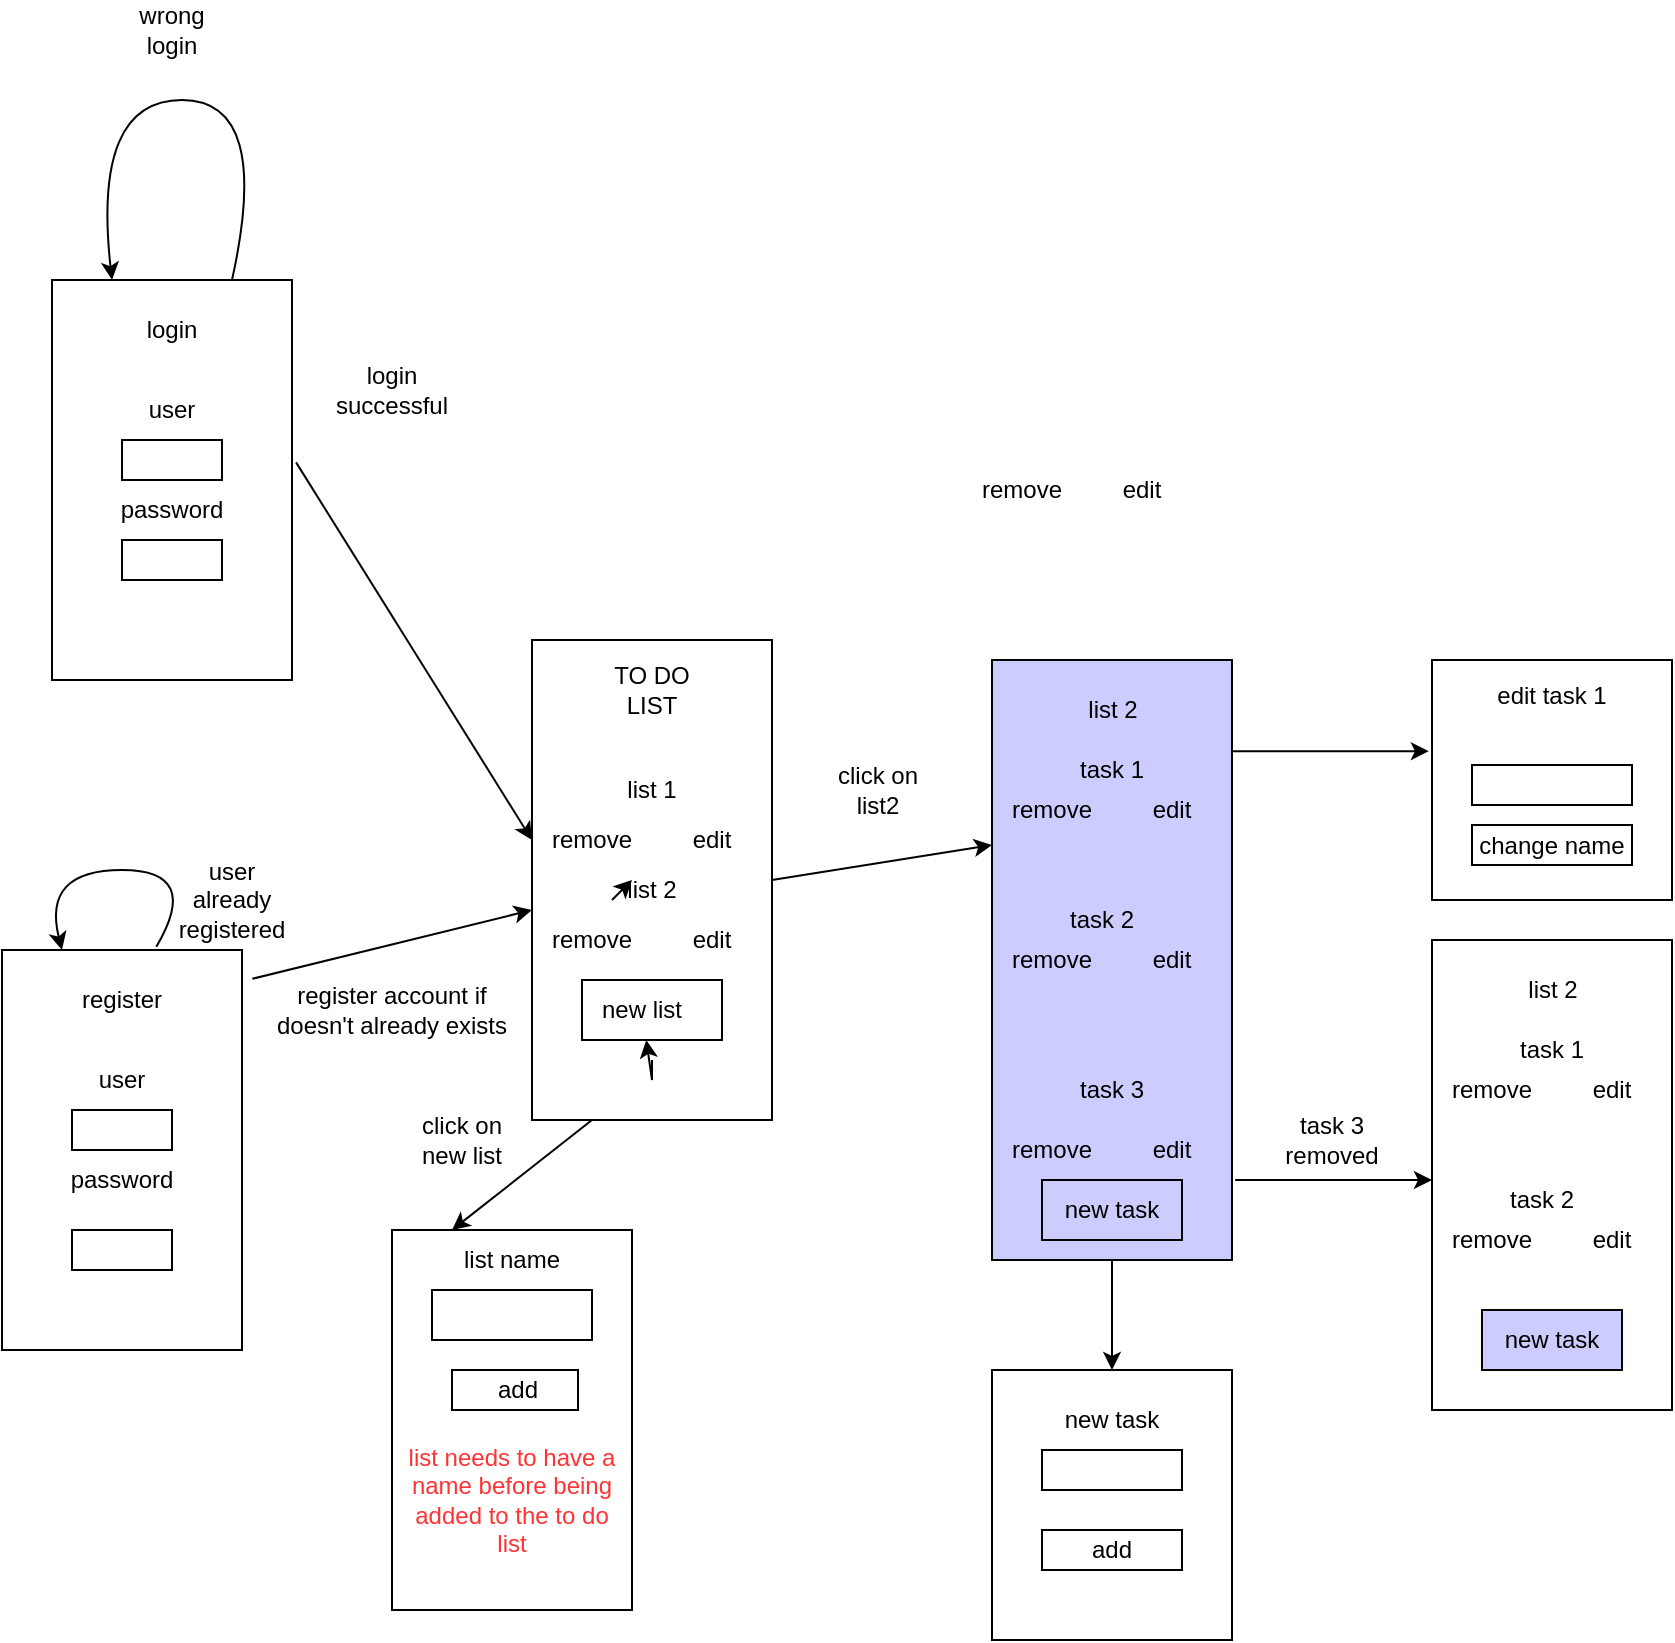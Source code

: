 <mxfile version="20.5.1" type="github">
  <diagram id="prtHgNgQTEPvFCAcTncT" name="Page-1">
    <mxGraphModel dx="1038" dy="1748" grid="1" gridSize="10" guides="1" tooltips="1" connect="1" arrows="1" fold="1" page="1" pageScale="1" pageWidth="827" pageHeight="1169" math="0" shadow="0">
      <root>
        <mxCell id="0" />
        <mxCell id="1" parent="0" />
        <mxCell id="h8qzJcYPZAnJOUNbfXsu-2" value="" style="rounded=0;whiteSpace=wrap;html=1;" vertex="1" parent="1">
          <mxGeometry x="280" y="-560" width="120" height="240" as="geometry" />
        </mxCell>
        <mxCell id="h8qzJcYPZAnJOUNbfXsu-3" value="TO DO LIST" style="text;html=1;strokeColor=none;fillColor=none;align=center;verticalAlign=middle;whiteSpace=wrap;rounded=0;" vertex="1" parent="1">
          <mxGeometry x="310" y="-550" width="60" height="30" as="geometry" />
        </mxCell>
        <mxCell id="h8qzJcYPZAnJOUNbfXsu-4" value="list 1" style="text;html=1;strokeColor=none;fillColor=none;align=center;verticalAlign=middle;whiteSpace=wrap;rounded=0;" vertex="1" parent="1">
          <mxGeometry x="310" y="-500" width="60" height="30" as="geometry" />
        </mxCell>
        <mxCell id="h8qzJcYPZAnJOUNbfXsu-5" value="list 2&lt;br&gt;" style="text;html=1;strokeColor=none;fillColor=none;align=center;verticalAlign=middle;whiteSpace=wrap;rounded=0;" vertex="1" parent="1">
          <mxGeometry x="310" y="-450" width="60" height="30" as="geometry" />
        </mxCell>
        <mxCell id="h8qzJcYPZAnJOUNbfXsu-6" value="" style="endArrow=classic;html=1;rounded=0;" edge="1" parent="1">
          <mxGeometry width="50" height="50" relative="1" as="geometry">
            <mxPoint x="320" y="-430" as="sourcePoint" />
            <mxPoint x="330" y="-440" as="targetPoint" />
          </mxGeometry>
        </mxCell>
        <mxCell id="h8qzJcYPZAnJOUNbfXsu-7" value="" style="rounded=0;whiteSpace=wrap;html=1;fillColor=#CCCCFF;" vertex="1" parent="1">
          <mxGeometry x="510" y="-550" width="120" height="300" as="geometry" />
        </mxCell>
        <mxCell id="h8qzJcYPZAnJOUNbfXsu-9" value="list 2&lt;br&gt;" style="text;html=1;align=center;verticalAlign=middle;resizable=0;points=[];autosize=1;strokeColor=none;fillColor=none;" vertex="1" parent="1">
          <mxGeometry x="545" y="-540" width="50" height="30" as="geometry" />
        </mxCell>
        <mxCell id="h8qzJcYPZAnJOUNbfXsu-10" value="task 1" style="text;html=1;strokeColor=none;fillColor=none;align=center;verticalAlign=middle;whiteSpace=wrap;rounded=0;" vertex="1" parent="1">
          <mxGeometry x="540" y="-510" width="60" height="30" as="geometry" />
        </mxCell>
        <mxCell id="h8qzJcYPZAnJOUNbfXsu-11" value="task 2" style="text;html=1;strokeColor=none;fillColor=none;align=center;verticalAlign=middle;whiteSpace=wrap;rounded=0;" vertex="1" parent="1">
          <mxGeometry x="535" y="-435" width="60" height="30" as="geometry" />
        </mxCell>
        <mxCell id="h8qzJcYPZAnJOUNbfXsu-12" value="task 3" style="text;html=1;strokeColor=none;fillColor=none;align=center;verticalAlign=middle;whiteSpace=wrap;rounded=0;" vertex="1" parent="1">
          <mxGeometry x="540" y="-350" width="60" height="30" as="geometry" />
        </mxCell>
        <mxCell id="h8qzJcYPZAnJOUNbfXsu-14" value="" style="endArrow=classic;html=1;rounded=0;exitX=1;exitY=0.5;exitDx=0;exitDy=0;entryX=0;entryY=0.75;entryDx=0;entryDy=0;" edge="1" parent="1" source="h8qzJcYPZAnJOUNbfXsu-2">
          <mxGeometry width="50" height="50" relative="1" as="geometry">
            <mxPoint x="590" y="-270" as="sourcePoint" />
            <mxPoint x="510" y="-457.5" as="targetPoint" />
          </mxGeometry>
        </mxCell>
        <mxCell id="h8qzJcYPZAnJOUNbfXsu-16" value="" style="rounded=0;whiteSpace=wrap;html=1;" vertex="1" parent="1">
          <mxGeometry x="40" y="-740" width="120" height="200" as="geometry" />
        </mxCell>
        <mxCell id="h8qzJcYPZAnJOUNbfXsu-17" value="login" style="text;html=1;strokeColor=none;fillColor=none;align=center;verticalAlign=middle;whiteSpace=wrap;rounded=0;" vertex="1" parent="1">
          <mxGeometry x="70" y="-730" width="60" height="30" as="geometry" />
        </mxCell>
        <mxCell id="h8qzJcYPZAnJOUNbfXsu-18" value="user&lt;br&gt;" style="text;html=1;strokeColor=none;fillColor=none;align=center;verticalAlign=middle;whiteSpace=wrap;rounded=0;" vertex="1" parent="1">
          <mxGeometry x="70" y="-690" width="60" height="30" as="geometry" />
        </mxCell>
        <mxCell id="h8qzJcYPZAnJOUNbfXsu-19" value="password&lt;br&gt;" style="text;html=1;strokeColor=none;fillColor=none;align=center;verticalAlign=middle;whiteSpace=wrap;rounded=0;" vertex="1" parent="1">
          <mxGeometry x="70" y="-640" width="60" height="30" as="geometry" />
        </mxCell>
        <mxCell id="h8qzJcYPZAnJOUNbfXsu-20" value="" style="rounded=0;whiteSpace=wrap;html=1;" vertex="1" parent="1">
          <mxGeometry x="75" y="-660" width="50" height="20" as="geometry" />
        </mxCell>
        <mxCell id="h8qzJcYPZAnJOUNbfXsu-21" value="" style="rounded=0;whiteSpace=wrap;html=1;" vertex="1" parent="1">
          <mxGeometry x="75" y="-610" width="50" height="20" as="geometry" />
        </mxCell>
        <mxCell id="h8qzJcYPZAnJOUNbfXsu-22" value="" style="endArrow=classic;html=1;rounded=0;exitX=1.017;exitY=0.456;exitDx=0;exitDy=0;exitPerimeter=0;" edge="1" parent="1" source="h8qzJcYPZAnJOUNbfXsu-16">
          <mxGeometry width="50" height="50" relative="1" as="geometry">
            <mxPoint x="350" y="-270" as="sourcePoint" />
            <mxPoint x="280" y="-460" as="targetPoint" />
          </mxGeometry>
        </mxCell>
        <mxCell id="h8qzJcYPZAnJOUNbfXsu-23" value="login successful" style="text;html=1;strokeColor=none;fillColor=none;align=center;verticalAlign=middle;whiteSpace=wrap;rounded=0;" vertex="1" parent="1">
          <mxGeometry x="180" y="-700" width="60" height="30" as="geometry" />
        </mxCell>
        <mxCell id="h8qzJcYPZAnJOUNbfXsu-25" value="" style="rounded=0;whiteSpace=wrap;html=1;" vertex="1" parent="1">
          <mxGeometry x="15" y="-405" width="120" height="200" as="geometry" />
        </mxCell>
        <mxCell id="h8qzJcYPZAnJOUNbfXsu-26" value="register&lt;br&gt;" style="text;html=1;strokeColor=none;fillColor=none;align=center;verticalAlign=middle;whiteSpace=wrap;rounded=0;" vertex="1" parent="1">
          <mxGeometry x="45" y="-395" width="60" height="30" as="geometry" />
        </mxCell>
        <mxCell id="h8qzJcYPZAnJOUNbfXsu-27" value="user&lt;br&gt;" style="text;html=1;strokeColor=none;fillColor=none;align=center;verticalAlign=middle;whiteSpace=wrap;rounded=0;" vertex="1" parent="1">
          <mxGeometry x="45" y="-355" width="60" height="30" as="geometry" />
        </mxCell>
        <mxCell id="h8qzJcYPZAnJOUNbfXsu-28" value="password&lt;br&gt;" style="text;html=1;strokeColor=none;fillColor=none;align=center;verticalAlign=middle;whiteSpace=wrap;rounded=0;" vertex="1" parent="1">
          <mxGeometry x="45" y="-305" width="60" height="30" as="geometry" />
        </mxCell>
        <mxCell id="h8qzJcYPZAnJOUNbfXsu-29" value="" style="rounded=0;whiteSpace=wrap;html=1;" vertex="1" parent="1">
          <mxGeometry x="50" y="-325" width="50" height="20" as="geometry" />
        </mxCell>
        <mxCell id="h8qzJcYPZAnJOUNbfXsu-30" value="" style="rounded=0;whiteSpace=wrap;html=1;" vertex="1" parent="1">
          <mxGeometry x="50" y="-265" width="50" height="20" as="geometry" />
        </mxCell>
        <mxCell id="h8qzJcYPZAnJOUNbfXsu-31" value="" style="curved=1;endArrow=classic;html=1;rounded=0;exitX=0.75;exitY=0;exitDx=0;exitDy=0;entryX=0.25;entryY=0;entryDx=0;entryDy=0;" edge="1" parent="1" source="h8qzJcYPZAnJOUNbfXsu-16" target="h8qzJcYPZAnJOUNbfXsu-16">
          <mxGeometry width="50" height="50" relative="1" as="geometry">
            <mxPoint x="350" y="-480" as="sourcePoint" />
            <mxPoint x="400" y="-530" as="targetPoint" />
            <Array as="points">
              <mxPoint x="150" y="-830" />
              <mxPoint x="60" y="-830" />
            </Array>
          </mxGeometry>
        </mxCell>
        <mxCell id="h8qzJcYPZAnJOUNbfXsu-32" value="wrong login" style="text;html=1;strokeColor=none;fillColor=none;align=center;verticalAlign=middle;whiteSpace=wrap;rounded=0;" vertex="1" parent="1">
          <mxGeometry x="70" y="-880" width="60" height="30" as="geometry" />
        </mxCell>
        <mxCell id="h8qzJcYPZAnJOUNbfXsu-33" value="" style="endArrow=classic;html=1;rounded=0;exitX=1.043;exitY=0.072;exitDx=0;exitDy=0;exitPerimeter=0;entryX=0;entryY=0;entryDx=0;entryDy=0;" edge="1" parent="1" source="h8qzJcYPZAnJOUNbfXsu-25" target="h8qzJcYPZAnJOUNbfXsu-67">
          <mxGeometry width="50" height="50" relative="1" as="geometry">
            <mxPoint x="350" y="-230" as="sourcePoint" />
            <mxPoint x="400" y="-280" as="targetPoint" />
          </mxGeometry>
        </mxCell>
        <mxCell id="h8qzJcYPZAnJOUNbfXsu-34" value="register account if doesn&#39;t already exists" style="text;html=1;strokeColor=none;fillColor=none;align=center;verticalAlign=middle;whiteSpace=wrap;rounded=0;" vertex="1" parent="1">
          <mxGeometry x="150" y="-390" width="120" height="30" as="geometry" />
        </mxCell>
        <mxCell id="h8qzJcYPZAnJOUNbfXsu-35" value="" style="curved=1;endArrow=classic;html=1;rounded=0;exitX=0.643;exitY=-0.008;exitDx=0;exitDy=0;exitPerimeter=0;entryX=0.25;entryY=0;entryDx=0;entryDy=0;" edge="1" parent="1" source="h8qzJcYPZAnJOUNbfXsu-25" target="h8qzJcYPZAnJOUNbfXsu-25">
          <mxGeometry width="50" height="50" relative="1" as="geometry">
            <mxPoint x="325" y="-375" as="sourcePoint" />
            <mxPoint x="375" y="-425" as="targetPoint" />
            <Array as="points">
              <mxPoint x="115" y="-445" />
              <mxPoint x="35" y="-445" />
            </Array>
          </mxGeometry>
        </mxCell>
        <mxCell id="h8qzJcYPZAnJOUNbfXsu-36" value="user already registered&lt;br&gt;" style="text;html=1;strokeColor=none;fillColor=none;align=center;verticalAlign=middle;whiteSpace=wrap;rounded=0;" vertex="1" parent="1">
          <mxGeometry x="100" y="-445" width="60" height="30" as="geometry" />
        </mxCell>
        <mxCell id="h8qzJcYPZAnJOUNbfXsu-40" value="remove" style="text;html=1;strokeColor=none;fillColor=none;align=center;verticalAlign=middle;whiteSpace=wrap;rounded=0;" vertex="1" parent="1">
          <mxGeometry x="495" y="-650" width="60" height="30" as="geometry" />
        </mxCell>
        <mxCell id="h8qzJcYPZAnJOUNbfXsu-41" value="edit&lt;br&gt;" style="text;html=1;strokeColor=none;fillColor=none;align=center;verticalAlign=middle;whiteSpace=wrap;rounded=0;" vertex="1" parent="1">
          <mxGeometry x="555" y="-650" width="60" height="30" as="geometry" />
        </mxCell>
        <mxCell id="h8qzJcYPZAnJOUNbfXsu-50" value="" style="rounded=0;whiteSpace=wrap;html=1;" vertex="1" parent="1">
          <mxGeometry x="305" y="-390" width="70" height="30" as="geometry" />
        </mxCell>
        <mxCell id="h8qzJcYPZAnJOUNbfXsu-51" value="new list" style="text;html=1;strokeColor=none;fillColor=none;align=center;verticalAlign=middle;whiteSpace=wrap;rounded=0;" vertex="1" parent="1">
          <mxGeometry x="305" y="-390" width="60" height="30" as="geometry" />
        </mxCell>
        <mxCell id="h8qzJcYPZAnJOUNbfXsu-53" value="" style="endArrow=classic;html=1;rounded=0;" edge="1" parent="1" target="h8qzJcYPZAnJOUNbfXsu-51">
          <mxGeometry width="50" height="50" relative="1" as="geometry">
            <mxPoint x="340" y="-350" as="sourcePoint" />
            <mxPoint x="310" y="-290" as="targetPoint" />
            <Array as="points">
              <mxPoint x="340" y="-340" />
            </Array>
          </mxGeometry>
        </mxCell>
        <mxCell id="h8qzJcYPZAnJOUNbfXsu-56" value="" style="endArrow=classic;html=1;rounded=0;exitX=0.25;exitY=1;exitDx=0;exitDy=0;entryX=0.25;entryY=0;entryDx=0;entryDy=0;" edge="1" parent="1" source="h8qzJcYPZAnJOUNbfXsu-2" target="h8qzJcYPZAnJOUNbfXsu-57">
          <mxGeometry width="50" height="50" relative="1" as="geometry">
            <mxPoint x="630" y="-382.5" as="sourcePoint" />
            <mxPoint x="390" y="-270" as="targetPoint" />
          </mxGeometry>
        </mxCell>
        <mxCell id="h8qzJcYPZAnJOUNbfXsu-57" value="" style="rounded=0;whiteSpace=wrap;html=1;" vertex="1" parent="1">
          <mxGeometry x="210" y="-265" width="120" height="190" as="geometry" />
        </mxCell>
        <mxCell id="h8qzJcYPZAnJOUNbfXsu-58" value="" style="rounded=0;whiteSpace=wrap;html=1;" vertex="1" parent="1">
          <mxGeometry x="230" y="-235" width="80" height="25" as="geometry" />
        </mxCell>
        <mxCell id="h8qzJcYPZAnJOUNbfXsu-59" value="list name" style="text;html=1;strokeColor=none;fillColor=none;align=center;verticalAlign=middle;whiteSpace=wrap;rounded=0;" vertex="1" parent="1">
          <mxGeometry x="240" y="-265" width="60" height="30" as="geometry" />
        </mxCell>
        <mxCell id="h8qzJcYPZAnJOUNbfXsu-61" value="" style="rounded=0;whiteSpace=wrap;html=1;" vertex="1" parent="1">
          <mxGeometry x="240" y="-195" width="63" height="20" as="geometry" />
        </mxCell>
        <mxCell id="h8qzJcYPZAnJOUNbfXsu-62" value="add" style="text;html=1;strokeColor=none;fillColor=none;align=center;verticalAlign=middle;whiteSpace=wrap;rounded=0;" vertex="1" parent="1">
          <mxGeometry x="243" y="-200" width="60" height="30" as="geometry" />
        </mxCell>
        <mxCell id="h8qzJcYPZAnJOUNbfXsu-63" value="&lt;font color=&quot;#ff3333&quot;&gt;list&amp;nbsp;needs to have a name before being added to the to do list&lt;/font&gt;" style="text;html=1;strokeColor=none;fillColor=none;align=center;verticalAlign=middle;whiteSpace=wrap;rounded=0;" vertex="1" parent="1">
          <mxGeometry x="215" y="-145" width="110" height="30" as="geometry" />
        </mxCell>
        <mxCell id="h8qzJcYPZAnJOUNbfXsu-65" value="remove" style="text;html=1;strokeColor=none;fillColor=none;align=center;verticalAlign=middle;whiteSpace=wrap;rounded=0;" vertex="1" parent="1">
          <mxGeometry x="280" y="-475" width="60" height="30" as="geometry" />
        </mxCell>
        <mxCell id="h8qzJcYPZAnJOUNbfXsu-66" value="edit&lt;br&gt;" style="text;html=1;strokeColor=none;fillColor=none;align=center;verticalAlign=middle;whiteSpace=wrap;rounded=0;" vertex="1" parent="1">
          <mxGeometry x="340" y="-475" width="60" height="30" as="geometry" />
        </mxCell>
        <mxCell id="h8qzJcYPZAnJOUNbfXsu-67" value="remove" style="text;html=1;strokeColor=none;fillColor=none;align=center;verticalAlign=middle;whiteSpace=wrap;rounded=0;" vertex="1" parent="1">
          <mxGeometry x="280" y="-425" width="60" height="30" as="geometry" />
        </mxCell>
        <mxCell id="h8qzJcYPZAnJOUNbfXsu-68" value="edit&lt;br&gt;" style="text;html=1;strokeColor=none;fillColor=none;align=center;verticalAlign=middle;whiteSpace=wrap;rounded=0;" vertex="1" parent="1">
          <mxGeometry x="340" y="-425" width="60" height="30" as="geometry" />
        </mxCell>
        <mxCell id="h8qzJcYPZAnJOUNbfXsu-69" value="click on list2" style="text;html=1;strokeColor=none;fillColor=none;align=center;verticalAlign=middle;whiteSpace=wrap;rounded=0;fontColor=#000000;" vertex="1" parent="1">
          <mxGeometry x="423" y="-500" width="60" height="30" as="geometry" />
        </mxCell>
        <mxCell id="h8qzJcYPZAnJOUNbfXsu-70" value="click on new list" style="text;html=1;strokeColor=none;fillColor=none;align=center;verticalAlign=middle;whiteSpace=wrap;rounded=0;fontColor=#000000;" vertex="1" parent="1">
          <mxGeometry x="215" y="-325" width="60" height="30" as="geometry" />
        </mxCell>
        <mxCell id="h8qzJcYPZAnJOUNbfXsu-72" value="remove" style="text;html=1;strokeColor=none;fillColor=none;align=center;verticalAlign=middle;whiteSpace=wrap;rounded=0;" vertex="1" parent="1">
          <mxGeometry x="510" y="-490" width="60" height="30" as="geometry" />
        </mxCell>
        <mxCell id="h8qzJcYPZAnJOUNbfXsu-73" value="edit&lt;br&gt;" style="text;html=1;strokeColor=none;fillColor=none;align=center;verticalAlign=middle;whiteSpace=wrap;rounded=0;" vertex="1" parent="1">
          <mxGeometry x="570" y="-490" width="60" height="30" as="geometry" />
        </mxCell>
        <mxCell id="h8qzJcYPZAnJOUNbfXsu-74" value="remove" style="text;html=1;strokeColor=none;fillColor=none;align=center;verticalAlign=middle;whiteSpace=wrap;rounded=0;" vertex="1" parent="1">
          <mxGeometry x="510" y="-415" width="60" height="30" as="geometry" />
        </mxCell>
        <mxCell id="h8qzJcYPZAnJOUNbfXsu-75" value="edit&lt;br&gt;" style="text;html=1;strokeColor=none;fillColor=none;align=center;verticalAlign=middle;whiteSpace=wrap;rounded=0;" vertex="1" parent="1">
          <mxGeometry x="570" y="-415" width="60" height="30" as="geometry" />
        </mxCell>
        <mxCell id="h8qzJcYPZAnJOUNbfXsu-76" value="remove" style="text;html=1;strokeColor=none;fillColor=none;align=center;verticalAlign=middle;whiteSpace=wrap;rounded=0;" vertex="1" parent="1">
          <mxGeometry x="510" y="-320" width="60" height="30" as="geometry" />
        </mxCell>
        <mxCell id="h8qzJcYPZAnJOUNbfXsu-77" value="edit&lt;br&gt;" style="text;html=1;strokeColor=none;fillColor=none;align=center;verticalAlign=middle;whiteSpace=wrap;rounded=0;" vertex="1" parent="1">
          <mxGeometry x="570" y="-320" width="60" height="30" as="geometry" />
        </mxCell>
        <mxCell id="h8qzJcYPZAnJOUNbfXsu-79" value="" style="rounded=0;whiteSpace=wrap;html=1;fontColor=#000000;fillColor=#CCCCFF;" vertex="1" parent="1">
          <mxGeometry x="535" y="-290" width="70" height="30" as="geometry" />
        </mxCell>
        <mxCell id="h8qzJcYPZAnJOUNbfXsu-80" value="new task" style="text;html=1;strokeColor=none;fillColor=none;align=center;verticalAlign=middle;whiteSpace=wrap;rounded=0;fontColor=#000000;" vertex="1" parent="1">
          <mxGeometry x="540" y="-290" width="60" height="30" as="geometry" />
        </mxCell>
        <mxCell id="h8qzJcYPZAnJOUNbfXsu-81" value="" style="endArrow=classic;html=1;rounded=0;fontColor=#000000;exitX=1;exitY=0.152;exitDx=0;exitDy=0;exitPerimeter=0;entryX=-0.013;entryY=0.38;entryDx=0;entryDy=0;entryPerimeter=0;" edge="1" parent="1" source="h8qzJcYPZAnJOUNbfXsu-7" target="h8qzJcYPZAnJOUNbfXsu-82">
          <mxGeometry width="50" height="50" relative="1" as="geometry">
            <mxPoint x="470" y="-310" as="sourcePoint" />
            <mxPoint x="670" y="-504" as="targetPoint" />
          </mxGeometry>
        </mxCell>
        <mxCell id="h8qzJcYPZAnJOUNbfXsu-82" value="" style="rounded=0;whiteSpace=wrap;html=1;" vertex="1" parent="1">
          <mxGeometry x="730" y="-550" width="120" height="120" as="geometry" />
        </mxCell>
        <mxCell id="h8qzJcYPZAnJOUNbfXsu-83" value="edit task 1" style="text;html=1;strokeColor=none;fillColor=none;align=center;verticalAlign=middle;whiteSpace=wrap;rounded=0;fontColor=#000000;" vertex="1" parent="1">
          <mxGeometry x="760" y="-547.5" width="60" height="30" as="geometry" />
        </mxCell>
        <mxCell id="h8qzJcYPZAnJOUNbfXsu-84" value="" style="rounded=0;whiteSpace=wrap;html=1;" vertex="1" parent="1">
          <mxGeometry x="750" y="-497.5" width="80" height="20" as="geometry" />
        </mxCell>
        <mxCell id="h8qzJcYPZAnJOUNbfXsu-87" value="" style="rounded=0;whiteSpace=wrap;html=1;" vertex="1" parent="1">
          <mxGeometry x="750" y="-467.5" width="80" height="20" as="geometry" />
        </mxCell>
        <mxCell id="h8qzJcYPZAnJOUNbfXsu-88" value="change name" style="text;html=1;strokeColor=none;fillColor=none;align=center;verticalAlign=middle;whiteSpace=wrap;rounded=0;fontColor=#000000;" vertex="1" parent="1">
          <mxGeometry x="750" y="-472.5" width="80" height="30" as="geometry" />
        </mxCell>
        <mxCell id="h8qzJcYPZAnJOUNbfXsu-90" value="" style="rounded=0;whiteSpace=wrap;html=1;" vertex="1" parent="1">
          <mxGeometry x="730" y="-410" width="120" height="235" as="geometry" />
        </mxCell>
        <mxCell id="h8qzJcYPZAnJOUNbfXsu-91" value="list 2&lt;br&gt;" style="text;html=1;align=center;verticalAlign=middle;resizable=0;points=[];autosize=1;strokeColor=none;fillColor=none;" vertex="1" parent="1">
          <mxGeometry x="765" y="-400" width="50" height="30" as="geometry" />
        </mxCell>
        <mxCell id="h8qzJcYPZAnJOUNbfXsu-92" value="task 1" style="text;html=1;strokeColor=none;fillColor=none;align=center;verticalAlign=middle;whiteSpace=wrap;rounded=0;" vertex="1" parent="1">
          <mxGeometry x="760" y="-370" width="60" height="30" as="geometry" />
        </mxCell>
        <mxCell id="h8qzJcYPZAnJOUNbfXsu-93" value="task 2" style="text;html=1;strokeColor=none;fillColor=none;align=center;verticalAlign=middle;whiteSpace=wrap;rounded=0;" vertex="1" parent="1">
          <mxGeometry x="755" y="-295" width="60" height="30" as="geometry" />
        </mxCell>
        <mxCell id="h8qzJcYPZAnJOUNbfXsu-95" value="remove" style="text;html=1;strokeColor=none;fillColor=none;align=center;verticalAlign=middle;whiteSpace=wrap;rounded=0;" vertex="1" parent="1">
          <mxGeometry x="730" y="-350" width="60" height="30" as="geometry" />
        </mxCell>
        <mxCell id="h8qzJcYPZAnJOUNbfXsu-96" value="edit&lt;br&gt;" style="text;html=1;strokeColor=none;fillColor=none;align=center;verticalAlign=middle;whiteSpace=wrap;rounded=0;" vertex="1" parent="1">
          <mxGeometry x="790" y="-350" width="60" height="30" as="geometry" />
        </mxCell>
        <mxCell id="h8qzJcYPZAnJOUNbfXsu-97" value="remove" style="text;html=1;strokeColor=none;fillColor=none;align=center;verticalAlign=middle;whiteSpace=wrap;rounded=0;" vertex="1" parent="1">
          <mxGeometry x="730" y="-275" width="60" height="30" as="geometry" />
        </mxCell>
        <mxCell id="h8qzJcYPZAnJOUNbfXsu-98" value="edit&lt;br&gt;" style="text;html=1;strokeColor=none;fillColor=none;align=center;verticalAlign=middle;whiteSpace=wrap;rounded=0;" vertex="1" parent="1">
          <mxGeometry x="790" y="-275" width="60" height="30" as="geometry" />
        </mxCell>
        <mxCell id="h8qzJcYPZAnJOUNbfXsu-101" value="" style="rounded=0;whiteSpace=wrap;html=1;fontColor=#000000;fillColor=#CCCCFF;" vertex="1" parent="1">
          <mxGeometry x="755" y="-225" width="70" height="30" as="geometry" />
        </mxCell>
        <mxCell id="h8qzJcYPZAnJOUNbfXsu-102" value="new task" style="text;html=1;align=center;verticalAlign=middle;whiteSpace=wrap;rounded=0;" vertex="1" parent="1">
          <mxGeometry x="760" y="-225" width="60" height="30" as="geometry" />
        </mxCell>
        <mxCell id="h8qzJcYPZAnJOUNbfXsu-103" value="" style="endArrow=classic;html=1;rounded=0;fontColor=#000000;exitX=1;exitY=0.152;exitDx=0;exitDy=0;exitPerimeter=0;entryX=-0.013;entryY=0.38;entryDx=0;entryDy=0;entryPerimeter=0;" edge="1" parent="1">
          <mxGeometry width="50" height="50" relative="1" as="geometry">
            <mxPoint x="631.56" y="-290.0" as="sourcePoint" />
            <mxPoint x="730" y="-290.0" as="targetPoint" />
          </mxGeometry>
        </mxCell>
        <mxCell id="h8qzJcYPZAnJOUNbfXsu-104" value="task 3 removed" style="text;html=1;strokeColor=none;fillColor=none;align=center;verticalAlign=middle;whiteSpace=wrap;rounded=0;fontColor=#000000;" vertex="1" parent="1">
          <mxGeometry x="650" y="-325" width="60" height="30" as="geometry" />
        </mxCell>
        <mxCell id="h8qzJcYPZAnJOUNbfXsu-105" value="" style="endArrow=classic;html=1;rounded=0;fontColor=#000000;exitX=0.5;exitY=1;exitDx=0;exitDy=0;" edge="1" parent="1" source="h8qzJcYPZAnJOUNbfXsu-7" target="h8qzJcYPZAnJOUNbfXsu-106">
          <mxGeometry width="50" height="50" relative="1" as="geometry">
            <mxPoint x="470" y="-260" as="sourcePoint" />
            <mxPoint x="570" y="-190" as="targetPoint" />
          </mxGeometry>
        </mxCell>
        <mxCell id="h8qzJcYPZAnJOUNbfXsu-106" value="" style="rounded=0;whiteSpace=wrap;html=1;" vertex="1" parent="1">
          <mxGeometry x="510" y="-195" width="120" height="135" as="geometry" />
        </mxCell>
        <mxCell id="h8qzJcYPZAnJOUNbfXsu-107" value="new task" style="text;html=1;strokeColor=none;fillColor=none;align=center;verticalAlign=middle;whiteSpace=wrap;rounded=0;fontColor=#000000;" vertex="1" parent="1">
          <mxGeometry x="540" y="-185" width="60" height="30" as="geometry" />
        </mxCell>
        <mxCell id="h8qzJcYPZAnJOUNbfXsu-108" value="" style="rounded=0;whiteSpace=wrap;html=1;" vertex="1" parent="1">
          <mxGeometry x="535" y="-155" width="70" height="20" as="geometry" />
        </mxCell>
        <mxCell id="h8qzJcYPZAnJOUNbfXsu-110" value="" style="rounded=0;whiteSpace=wrap;html=1;" vertex="1" parent="1">
          <mxGeometry x="535" y="-115" width="70" height="20" as="geometry" />
        </mxCell>
        <mxCell id="h8qzJcYPZAnJOUNbfXsu-111" value="add" style="text;html=1;strokeColor=none;fillColor=none;align=center;verticalAlign=middle;whiteSpace=wrap;rounded=0;fontColor=#000000;" vertex="1" parent="1">
          <mxGeometry x="540" y="-120" width="60" height="30" as="geometry" />
        </mxCell>
      </root>
    </mxGraphModel>
  </diagram>
</mxfile>
